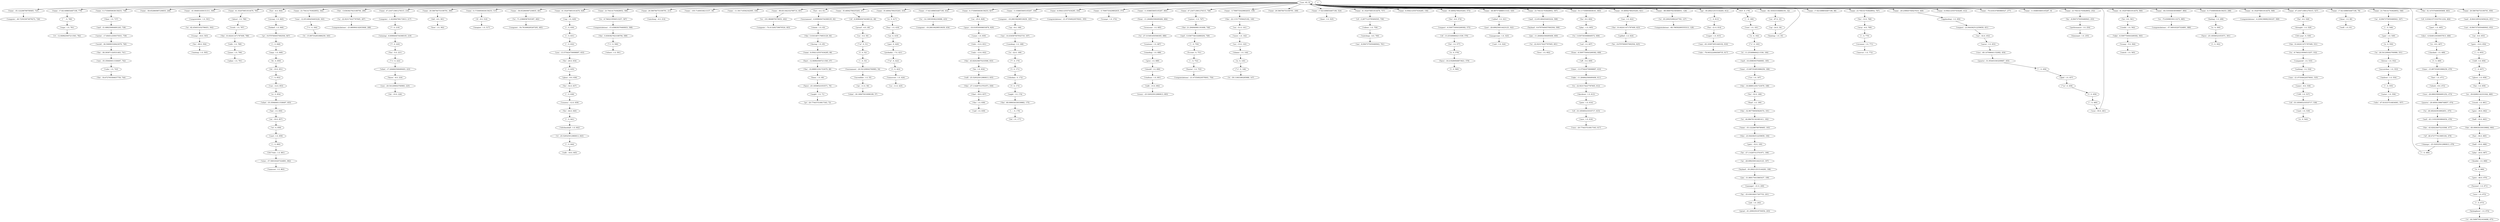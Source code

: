 strict digraph "" {
"(\"'s\", 0, 344)";
"('as', -28.699250014423125, 197)";
"('teamusa', 1.0, 863)";
"('checked', 1.0, 468)";
"('team', -35.122288789789465, 725)";
"('to', -22.923174227787605, 287)";
"('amp', 1.0, 849)";
"('for', -4.0, 574)";
"('to', -44.884761341681411, 192)";
"('to', -75.63098330113273, 885)";
"('rico', -49.147098441152082, 454)";
"('davidson', 1.0, 613)";
"('this', -27.114287513701971, 836)";
"('jones', 1.0, 790)";
"('.', 0, 632)";
"('team', 17.821498654467106, 779)";
"('on', -25.0, 828)";
"('in', -39.82892142331044, 660)";
"('team', 0.17356950638158253, 736)";
"('so', -5.0, 50)";
"('jim', -31.869175015865437, 199)";
"('it', -11.253496664211536, 184)";
"('.', 0, 180)";
"('he', -9.6797000057692504, 625)";
"('team', -58.652860987236835, 246)";
"('the', -60.099030339339862, 175)";
"('to', -93.200252992247783, 127)";
"('fun', -5.0, 221)";
"('to', -40.492443918902651, 475)";
"('ball', -16.0, 663)";
"('espn', 1.0, 781)";
"('team', -41.004931839151311, 500)";
"('team', 41.352070851914476, 785)";
"('best', -12.849625007211563, 67)";
"('gets', -14.0, 654)";
"('last', 1.0, 471)";
"('only', -13.0, 832)";
"('congrats', -1.422064766172813, 217)";
"('the', -16.688912301723079, 68)";
"('rico', -26.688259064691252, 473)";
"('looked', 1.0, 846)";
"('you', -20.541209043760983, 225)";
"('bat', 1.0, 856)";
"(\"'m\", 0, 422)";
"('probably', -7.0, 421)";
"('wins', -57.569163207324891, 862)";
"('but', -6.0, 844)";
"('team', 23.704141703828952, 342)";
"('the', -5.8363827923188794, 286)";
"(\"'s\", 0, 146)";
"('he', -27.114287513701971, 196)";
"('team', 47.234713901276315, 216)";
"('team', 29.586784753190791, 360)";
"('congrats', -74.413292739670524, 403)";
"('nothing', 1.0, 534)";
"('usa', 63, 0)";
"('of', -6.6096404744368122, 48)";
"('lot', 1.0, 577)";
"('team', 0.17356950638158253, 515)";
"('congrats', -54.761808285267293, 483)";
"('and', -31.688259064691245, 738)";
"('team', -58.652860987236835, 481)";
"('should', 1.0, 690)";
"('dominant', 1.0, 255)";
"('the', -43.820236075233566, 833)";
"('and', -43.110323830864054, 476)";
"('team', -29.239645740427619, 449)";
"('";
"('for', -20.0, 634)";
"('know', -8.0, 224)";
"('the', -16.688912301723079, 188)";
"('what', -35.359400011538497, 855)";
"('some', 1.0, 830)";
"('and', -16.45883937646083, 185)";
"('team', 23.704141703828952, 586)";
"('great', -61.209025018750054, 203)";
"('rout', 1.0, 181)";
"('rt', -12.849625007211563, 782)";
"('gets', -46.0, 670)";
"('team', 29.586784753190791, 213)";
"('also', -4.9248125036057813, 466)";
"('manager', -21.0, 200)";
"('pete', 1.0, 614)";
"('gets', -32.0, 195)";
"('i', 0, 580)";
"('team', -105.71400538213157, 36)";
"('?', 0, 220)";
"('team', -11.591716592342095, 336)";
"('play', -1.0, 605)";
"('that', -36.0, 837)";
"('";
"('time', -15.897352853986259, 470)";
"(';', 0, 848)";
"('on', -31.0, 141)";
"('buy', 1.0, 418)";
"('the', -22.115177056425182, 140)";
"('congratulations', -21.073549220576041, 754)";
"('up', -24.0, 34)";
"('congratulations', -21.073549220576041, 355)";
"(')', 0, 171)";
"('congrats', -18.266194298518439, 165)";
"('might', 1.0, 71)";
"(',', 0, 548)";
"('?', 0, 170)";
"('was', -12.651484454403228, 343)";
"(',', 0, 750)";
"('double', 1.0, 668)";
"('and', -8.8441295323456224, 651)";
"('2017wbc', 1.0, 861)";
"('108', 1.0, 537)";
"('by', -8.0947375050480943, 253)";
"('i', 0, 302)";
"('team', -99.831362332769714, 401)";
"('watching', -4.0, 760)";
"('trumps', 1.0, 374)";
"('but', -4.0, 61)";
"('241-year', 0, 530)";
"('adam', 1.0, 791)";
"('years', -9.0, 536)";
"('mvp', -6.0, 769)";
"('jim', -11.264662506490406, 600)";
"('was', -21.073549220576041, 535)";
"('play', -20.0, 667)";
"('an', -11.0, 56)";
"('pair', 1.0, 549)";
"('team', 35.46942780255263, 47)";
"('country', -12.0, 639)";
"('-', 0, 480)";
"('vatt', 1.0, 324)";
"('mlb', -15.0, 692)";
"('just', -28.699250014423125, 322)";
"('a', 0, 540)";
"('a', 0, 182)";
"(\"'s\", 0, 222)";
"('(', 0, 173)";
"('fun', -21.0, 814)";
"('for', -12.0, 768)";
"('then', 1.0, 737)";
"('me', -14.434587507932719, 167)";
"('done', 1.0, 80)";
"('won', -50.0, 461)";
"('sad', 1.0, 839)";
"('as', -8.0947375050480943, 547)";
"('is', -8.0, 467)";
"('team', 35.46942780255263, 416)";
"('off', -5.0, 609)";
"('.', 0, 460)";
"(\"'s\", 0, 183)";
"('snl', 1.0, 607)";
"('so', -11.0, 425)";
"('it', -15.897352853986259, 345)";
"('about', 1.0, 786)";
"('&', 0, 850)";
"('eric', 1.0, 672)";
"('winning', -6.6096404744368105, 219)";
"('team', 17.821498654467106, 432)";
"('guys', -16.019550008653876, 829)";
"('of', -46.472777613085164, 478)";
"('i', 0, 52)";
"('leyland', -30.284212515144283, 198)";
"(';', 0, 630)";
"('team', 41.352070851914476, 628)";
"('do', -10.0, 226)";
"('out', -8.0947375050480943, 652)";
"('if', -9.0, 516)";
"('ovations', 1.0, 687)";
"('incredible', 1.0, 55)";
"('a', 0, 300)";
"('stroman', 1.0, 771)";
"('will', -25.529325012980813, 835)";
"('i', 0, 469)";
"('for', -44.0, 640)";
"('1st', 1.0, 187)";
"('title', -12.0, 831)";
"('.', 0, 53)";
"('the', -60.099030339339862, 664)";
"('a', 0, 669)";
"('team', -82.183433184684191, 32)";
"('truth', 1.0, 787)";
"('by', -35.039100017307753, 201)";
"('part', 1.0, 465)";
"('team', 6.0562125557434285, 354)";
"('";
"('whole', 1.0, 63)";
"('applauding', 1.0, 450)";
"('trump', -18.0, 503)";
"('team', -5.7090735429802635, 373)";
"('team', 0.17356950638158253, 827)";
"('team', 11.938855605105267, 683)";
"('wbcbaseball', 1.0, 642)";
"('to', -27.315491650566365, 686)";
"('the', -54.672765584637759, 744)";
"('team', 47.234713901276315, 746)";
"('leyland', -9.6797000057692504, 599)";
"('earns', 1.0, 453)";
"('team', 6.0562125557434285, 66)";
"('team', 29.586784753190791, 208)";
"('imagine', 1.0, 517)";
"('team', 17.821498654467106, 524)";
"('but', -36.0, 665)";
"('have', -25.18506523353571, 70)";
"('the', 10.442411471787409, 788)";
"('for', 4.0, 528)";
"('you', -13.575424759098897, 633)";
"(',', 0, 655)";
"('what', -30.189475010096189, 57)";
"('wait', 1.0, 539)";
"('buster', 1.0, 753)";
"('tournament', -6.6096404744368105, 62)";
"('was', -63.183873051440102, 816)";
"('eagle', 1.0, 174)";
"('everyone', 1.0, 685)";
"('the', -38.393971320531463, 741)";
"('tomorrow', 1.0, 424)";
"('team', -5.7090735429802635, 139)";
"('strong', 1.0, 845)";
"('the', 21.294940981191608, 748)";
"('team', 6.0562125557434285, 156)";
"('waiting', 1.0, 505)";
"('.', 0, 638)";
"('watching', -4.0, 214)";
"('this', -23.944362512259659, 194)";
"('feeling', 1.0, 299)";
"('respect', -23.944362512259659, 451)";
"('and', -5.0367746102880204, 749)";
"('.', 0, 657)";
"('w/', 0, 858)";
"('congratulations', -68.798582895555313, 128)";
"('team', 41.352070851914476, 757)";
"('team', 35.46942780255263, 573)";
"('beating', 1.0, 35)";
"('stuck', 1.0, 661)";
"('for', 8.0, 604)";
"('have', -25.18506523353571, 301)";
"('pr', -9.6797000057692504, 847)";
"('andrew', 1.0, 554)";
"('wbc', -78.945222084569735, 817)";
"('team', -46.887574888513143, 320)";
"('tho', 1.0, 838)";
"('of', 0.034215715337911234, 464)";
"('a', 0, 550)";
"('no', -13.0, 143)";
"('were', 1.0, 142)";
"('team', 23.704141703828952, 597)";
"('win', -35.359400011538497, 742)";
"(';', 0, 770)";
"('time', -13.575424759098897, 610)";
"('/chicken', 0, 172)";
"('a', 0, 417)";
"('i', 0, 423)";
"('what', -17.264662506490403, 223)";
"('team', 11.938855605105267, 164)";
"('for', 0.0, 561)";
"('entire', -1.0, 747)";
"(',', 0, 752)";
"('to', -9.7462219594513257, 532)";
"('videos', 1.0, 759)";
"('glove', 1.0, 658)";
"('team', -88.066076234046051, 126)";
"('masgersian', 1.0, 323)";
"('team', 35.46942780255263, 621)";
"('team', -35.122288789789465, 193)";
"('run', -12.0, 853)";
"(';', 0, 631)";
"('during', 1.0, 65)";
"('!', 0, 218)";
"(\"'s\", 0, 590)";
"('congratulations', -4.2294196882304167, 569)";
"('to', -22.923174227787605, 601)";
"('it', -39.11663380285988, 147)";
"('is', -22.0, 169)";
"('congratulations', -57.569163207324891, 886)";
"('congrats', -40.725033674979272, 726)";
"('the', 5.0161467170853129, 64)";
"('a', 0, 854)";
"('and', -12.651484454403224, 598)";
"('``', 0, 780)";
"('does', 1.0, 525)";
"('job', 1.0, 202)";
"('still', 1.0, 656)";
"('go', -30.284212515144283, 812)";
"('where', 1.0, 591)";
"('rt', -25.529325012980813, 643)";
"('team', 53.117356950638161, 603)";
"('mccutchen', 1.0, 553)";
"('glory', -9.0, 636)";
"('me', -8.0947375050480943, 761)";
"('congratulate', 1.0, 501)";
"('credit', 1.0, 562)";
"('up', -8.0, 166)";
"('have', -18.219280948873621, 579)";
"('team', 23.704141703828952, 767)";
"('performance', 1.0, 254)";
"('mlb', -18.0, 645)";
"('b-craw', 0, 751)";
"('cubs', 1.0, 743)";
"('puerto', -29.495613986748857, 474)";
"('team', 17.821498654467106, 88)";
"('take', -6.5097750043269382, 563)";
"('dr', -10.0, 851)";
"('well', 1.0, 81)";
"('lol', 1.0, 177)";
"('congratulations', -23.880904142633646, 288)";
"('the', 32.147470490595808, 463)";
"('ball', -19.0, 666)";
"('team', 23.704141703828952, 252)";
"('drought', 1.0, 529)";
"('for', -32.0, 637)";
"('series', -17.604512509375031, 739)";
"('team', 6.0562125557434285, 412)";
"('to', -101.9848878378053, 402)";
"('...', 0, 176)";
"('called', 1.0, 321)";
"('tea', 1.0, 622)";
"('nice', 1.0, 616)";
"('standing', 1.0, 688)";
"('.', 0, 635)";
"('did', -4.0, 361)";
"('to', -9.7462219594513257, 587)";
"('from', -6.5097750043269382, 608)";
"('rt', -44.548875021634686, 675)";
"('na', 0, 419)";
"('";
"('team', -70.418147085960527, 277)";
"('team', 11.938855605105267, 8)";
"('time', -15.897352853986259, 186)";
"('for', -68.0, 504)";
"('of', -33.185065233535717, 615)";
"('champs', -25.529325012980813, 479)";
"('team', 47.234713901276315, 527)";
"('team', 41.352070851914476, 560)";
"('proud', -4.0, 49)";
"('team', 0.17356950638158253, 298)";
"('of', -33.185065233535717, 538)";
"(\"'m\", 0, 51)";
"('the', -32.967706565829374, 191)";
"('on', -67.0, 33)";
"('for', -32.0, 189)";
"('from', -11.264662506490406, 684)";
"('congrats', -18.266194298518439, 434)";
"('of', -3.2877123795494505, 758)";
"('shame', 1.0, 144)";
"('gets', -30.0, 662)";
"('be', 1.0, 834)";
"('been', 1.0, 69)";
"('to', -62.454031032796451, 502)";
"('rep', 1.0, 629)";
"('love', 1.0, 602)";
"('team', -64.535504036598667, 884)";
"('8-0', 0, 179)";
"('trump', -5.0, 564)";
"('a', 0, 578)";
"('at', -16.0, 857)";
"('my', -32.0, 452)";
"('the', 10.442411471787409, 623)";
"('team', 41.352070851914476, 568)";
"('i', 0, 459)";
"('gon', 0, 420)";
"('to', 3.4307303088849572, 606)";
"('the', 10.442411471787409, 531)";
"('.', 0, 852)";
"('team', 23.704141703828952, 546)";
"('tournament', -20.541209043760983, 54)";
"('team', 17.821498654467106, 79)";
"('the', -43.820236075233566, 477)";
"('puerto', -51.954453363209687, 455)";
"('sent', 1.0, 859)";
"('to', -22.923174227787605, 612)";
"('which', -9.0, 472)";
"('stadium', 1.0, 691)";
"(';', 0, 860)";
"('respect', -6.5097750043269382, 575)";
"('a', 0, 145)";
"('an', -6.0, 653)";
"('his', 1.0, 659)";
"(\"'m\", 0, 458)";
"('watch', 1.0, 565)";
"('world', -36.506993328423079, 740)";
"('give', 1.0, 689)";
"('notes', 1.0, 556)";
"('the', -5.8363827923188794, 589)";
"('final', 1.0, 190)";
"('of', -13.253496664211539, 576)";
"('kyleaglaser', 1.0, 674)";
"('how', 1.0, 362)";
"('very', -20.774437510817343, 617)";
"('take', -11.264662506490406, 611)";
"('compared', 1.0, 533)";
"('team', 29.586784753190791, 650)";
"('wbc', -47.810337516834061, 557)";
"('marcus', 1.0, 772)";
"('drives', 1.0, 552)";
"('spilled', 1.0, 624)";
"('.', 0, 456)";
"('pr', -20.774437510817343, 72)";
"('every', -25.529325012980813, 693)";
"(',', 0, 813)";
"('to', -71.23866587835397, 482)";
"('hosmer', 1.0, 671)";
"('tells', 1.0, 789)";
"('glad', 1.0, 457)";
"('to', -14.138539382230086, 433)";
"('in', -26.541209043760986, 551)";
"('cracking', 1.0, 168)";
"('congratulations', -15.458839376460833, 588)";
"('super', 1.0, 815)";
"(\"'s\", 0, 344)" -> "('it', -15.897352853986259, 345)";
"('as', -28.699250014423125, 197)" -> "('leyland', -30.284212515144283, 198)";
"('checked', 1.0, 468)" -> "('i', 0, 469)";
"('team', -35.122288789789465, 725)" -> "('congrats', -40.725033674979272, 726)";
"('to', -22.923174227787605, 287)" -> "('congratulations', -23.880904142633646, 288)";
"('amp', 1.0, 849)" -> "('&', 0, 850)";
"('for', -4.0, 574)" -> "('respect', -6.5097750043269382, 575)";
"('to', -44.884761341681411, 192)" -> "('team', -35.122288789789465, 193)";
"('to', -75.63098330113273, 885)" -> "('congratulations', -57.569163207324891, 886)";
"('rico', -49.147098441152082, 454)" -> "('puerto', -51.954453363209687, 455)";
"('davidson', 1.0, 613)" -> "('pete', 1.0, 614)";
"('this', -27.114287513701971, 836)" -> "('that', -36.0, 837)";
"('jones', 1.0, 790)" -> "('adam', 1.0, 791)";
"('.', 0, 632)" -> "('you', -13.575424759098897, 633)";
"('team', 17.821498654467106, 779)" -> "('``', 0, 780)";
"('on', -25.0, 828)" -> "('guys', -16.019550008653876, 829)";
"('in', -39.82892142331044, 660)" -> "('stuck', 1.0, 661)";
"('team', 0.17356950638158253, 736)" -> "('then', 1.0, 737)";
"('so', -5.0, 50)" -> "(\"'m\", 0, 51)";
"('jim', -31.869175015865437, 199)" -> "('manager', -21.0, 200)";
"('it', -11.253496664211536, 184)" -> "('and', -16.45883937646083, 185)";
"('.', 0, 180)" -> "('rout', 1.0, 181)";
"('the', -60.099030339339862, 175)" -> "('...', 0, 176)";
"('to', -93.200252992247783, 127)" -> "('congratulations', -68.798582895555313, 128)";
"('fun', -5.0, 221)" -> "(\"'s\", 0, 222)";
"('to', -40.492443918902651, 475)" -> "('and', -43.110323830864054, 476)";
"('ball', -16.0, 663)" -> "('the', -60.099030339339862, 664)";
"('espn', 1.0, 781)" -> "('rt', -12.849625007211563, 782)";
"('team', -41.004931839151311, 500)" -> "('congratulate', 1.0, 501)";
"('team', 41.352070851914476, 785)" -> "('about', 1.0, 786)";
"('best', -12.849625007211563, 67)" -> "('the', -16.688912301723079, 68)";
"('gets', -14.0, 654)" -> "(',', 0, 655)";
"('last', 1.0, 471)" -> "('which', -9.0, 472)";
"('only', -13.0, 832)" -> "('the', -43.820236075233566, 833)";
"('congrats', -1.422064766172813, 217)" -> "('!', 0, 218)";
"('the', -16.688912301723079, 68)" -> "('been', 1.0, 69)";
"('rico', -26.688259064691252, 473)" -> "('puerto', -29.495613986748857, 474)";
"('looked', 1.0, 846)" -> "('pr', -9.6797000057692504, 847)";
"('you', -20.541209043760983, 225)" -> "('do', -10.0, 226)";
"('bat', 1.0, 856)" -> "('at', -16.0, 857)";
"(\"'m\", 0, 422)" -> "('i', 0, 423)";
"('probably', -7.0, 421)" -> "(\"'m\", 0, 422)";
"('wins', -57.569163207324891, 862)" -> "('teamusa', 1.0, 863)";
"('but', -6.0, 844)" -> "('strong', 1.0, 845)";
"('team', 23.704141703828952, 342)" -> "('was', -12.651484454403228, 343)";
"('the', -5.8363827923188794, 286)" -> "('to', -22.923174227787605, 287)";
"(\"'s\", 0, 146)" -> "('it', -39.11663380285988, 147)";
"('he', -27.114287513701971, 196)" -> "('as', -28.699250014423125, 197)";
"('team', 47.234713901276315, 216)" -> "('congrats', -1.422064766172813, 217)";
"('team', 29.586784753190791, 360)" -> "('did', -4.0, 361)";
"('nothing', 1.0, 534)" -> "('was', -21.073549220576041, 535)";
"('usa', 63, 0)" -> "('team', 47.234713901276315, 216)";
"('usa', 63, 0)" -> "('team', 29.586784753190791, 360)";
"('usa', 63, 0)" -> "('team', -88.066076234046051, 126)";
"('usa', 63, 0)" -> "('team', 6.0562125557434285, 156)";
"('usa', 63, 0)" -> "('team', 41.352070851914476, 757)";
"('usa', 63, 0)" -> "('team', 11.938855605105267, 8)";
"('usa', 63, 0)" -> "('team', 11.938855605105267, 683)";
"('usa', 63, 0)" -> "('team', 35.46942780255263, 621)";
"('usa', 63, 0)" -> "('team', 41.352070851914476, 628)";
"('usa', 63, 0)" -> "('team', 0.17356950638158253, 515)";
"('usa', 63, 0)" -> "('team', -64.535504036598667, 884)";
"('usa', 63, 0)" -> "('team', -58.652860987236835, 481)";
"('usa', 63, 0)" -> "('but', -6.0, 844)";
"('usa', 63, 0)" -> "('team', 17.821498654467106, 779)";
"('usa', 63, 0)" -> "('team', -99.831362332769714, 401)";
"('usa', 63, 0)" -> "('team', 53.117356950638161, 603)";
"('usa', 63, 0)" -> "('team', 0.17356950638158253, 736)";
"('usa', 63, 0)" -> "('team', -70.418147085960527, 277)";
"('usa', 63, 0)" -> "('but', -4.0, 61)";
"('usa', 63, 0)" -> "('team', 6.0562125557434285, 412)";
"('usa', 63, 0)" -> "('team', 35.46942780255263, 416)";
"('usa', 63, 0)" -> "('team', -35.122288789789465, 725)";
"('usa', 63, 0)" -> "('8-0', 0, 179)";
"('usa', 63, 0)" -> "('team', -58.652860987236835, 246)";
"('usa', 63, 0)" -> "('team', 23.704141703828952, 586)";
"('usa', 63, 0)" -> "('team', 0.17356950638158253, 298)";
"('usa', 63, 0)" -> "('team', -82.183433184684191, 32)";
"('usa', 63, 0)" -> "('go', -30.284212515144283, 812)";
"('usa', 63, 0)" -> "('team', -29.239645740427619, 449)";
"('usa', 63, 0)" -> "('team', 29.586784753190791, 213)";
"('usa', 63, 0)" -> "('team', 6.0562125557434285, 354)";
"('usa', 63, 0)" -> "('team', 41.352070851914476, 560)";
"('usa', 63, 0)" -> "('team', -41.004931839151311, 500)";
"('usa', 63, 0)" -> "('team', 23.704141703828952, 546)";
"('usa', 63, 0)" -> "('team', 41.352070851914476, 785)";
"('usa', 63, 0)" -> "('team', -5.7090735429802635, 373)";
"('usa', 63, 0)" -> "('team', 17.821498654467106, 524)";
"('usa', 63, 0)" -> "('the', 32.147470490595808, 463)";
"('usa', 63, 0)" -> "('team', 23.704141703828952, 252)";
"('usa', 63, 0)" -> "('team', 11.938855605105267, 164)";
"('usa', 63, 0)" -> "('team', -5.7090735429802635, 139)";
"('usa', 63, 0)" -> "('team', 29.586784753190791, 650)";
"('usa', 63, 0)" -> "('team', 23.704141703828952, 767)";
"('usa', 63, 0)" -> "('team', -105.71400538213157, 36)";
"('usa', 63, 0)" -> "('team', 47.234713901276315, 746)";
"('usa', 63, 0)" -> "('team', 35.46942780255263, 47)";
"('usa', 63, 0)" -> "('team', 35.46942780255263, 573)";
"('usa', 63, 0)" -> "('team', -11.591716592342095, 336)";
"('usa', 63, 0)" -> "('team', -46.887574888513143, 320)";
"('usa', 63, 0)" -> "('team', 23.704141703828952, 597)";
"('usa', 63, 0)" -> "('team', 17.821498654467106, 88)";
"('usa', 63, 0)" -> "('team', 29.586784753190791, 208)";
"('usa', 63, 0)" -> "('team', 41.352070851914476, 568)";
"('usa', 63, 0)" -> "('team', 0.17356950638158253, 827)";
"('usa', 63, 0)" -> "('team', 47.234713901276315, 527)";
"('usa', 63, 0)" -> "('team', 23.704141703828952, 342)";
"('usa', 63, 0)" -> "('the', -5.8363827923188794, 286)";
"('usa', 63, 0)" -> "('team', 17.821498654467106, 79)";
"('usa', 63, 0)" -> "('team', 17.821498654467106, 432)";
"('of', -6.6096404744368122, 48)" -> "('proud', -4.0, 49)";
"('lot', 1.0, 577)" -> "('a', 0, 578)";
"('team', 0.17356950638158253, 515)" -> "('if', -9.0, 516)";
"('and', -31.688259064691245, 738)" -> "('series', -17.604512509375031, 739)";
"('team', -58.652860987236835, 481)" -> "('to', -71.23866587835397, 482)";
"('should', 1.0, 690)" -> "('stadium', 1.0, 691)";
"('the', -43.820236075233566, 833)" -> "('be', 1.0, 834)";
"('and', -43.110323830864054, 476)" -> "('the', -43.820236075233566, 477)";
"('team', -29.239645740427619, 449)" -> "('applauding', 1.0, 450)";
"(':', 0, 644)" -> "('mlb', -18.0, 645)";
"('for', -20.0, 634)" -> "('.', 0, 635)";
"('know', -8.0, 224)" -> "('you', -20.541209043760983, 225)";
"('the', -16.688912301723079, 188)" -> "('for', -32.0, 189)";
"('what', -35.359400011538497, 855)" -> "('bat', 1.0, 856)";
"('some', 1.0, 830)" -> "('title', -12.0, 831)";
"('and', -16.45883937646083, 185)" -> "('time', -15.897352853986259, 186)";
"('team', 23.704141703828952, 586)" -> "('to', -9.7462219594513257, 587)";
"('rout', 1.0, 181)" -> "('a', 0, 182)";
"('gets', -46.0, 670)" -> "('hosmer', 1.0, 671)";
"('team', 29.586784753190791, 213)" -> "('watching', -4.0, 214)";
"('also', -4.9248125036057813, 466)" -> "('is', -8.0, 467)";
"('manager', -21.0, 200)" -> "('by', -35.039100017307753, 201)";
"('pete', 1.0, 614)" -> "('of', -33.185065233535717, 615)";
"('gets', -32.0, 195)" -> "('he', -27.114287513701971, 196)";
"('?', 0, 220)" -> "('fun', -5.0, 221)";
"('play', -1.0, 605)" -> "('to', 3.4307303088849572, 606)";
"('that', -36.0, 837)" -> "('tho', 1.0, 838)";
"(':', 0, 673)" -> "('kyleaglaser', 1.0, 674)";
"('time', -15.897352853986259, 470)" -> "('last', 1.0, 471)";
"(';', 0, 848)" -> "('amp', 1.0, 849)";
"('on', -31.0, 141)" -> "('were', 1.0, 142)";
"('buy', 1.0, 418)" -> "('na', 0, 419)";
"('the', -22.115177056425182, 140)" -> "('on', -31.0, 141)";
"('up', -24.0, 34)" -> "('beating', 1.0, 35)";
"(')', 0, 171)" -> "('/chicken', 0, 172)";
"('congrats', -18.266194298518439, 165)" -> "('up', -8.0, 166)";
"('might', 1.0, 71)" -> "('pr', -20.774437510817343, 72)";
"(',', 0, 548)" -> "('pair', 1.0, 549)";
"('?', 0, 170)" -> "(')', 0, 171)";
"('was', -12.651484454403228, 343)" -> "(\"'s\", 0, 344)";
"(',', 0, 750)" -> "('b-craw', 0, 751)";
"('double', 1.0, 668)" -> "('a', 0, 669)";
"('and', -8.8441295323456224, 651)" -> "('out', -8.0947375050480943, 652)";
"('2017wbc', 1.0, 861)" -> "('wins', -57.569163207324891, 862)";
"('108', 1.0, 537)" -> "('of', -33.185065233535717, 538)";
"('by', -8.0947375050480943, 253)" -> "('performance', 1.0, 254)";
"('team', -99.831362332769714, 401)" -> "('to', -101.9848878378053, 402)";
"('watching', -4.0, 760)" -> "('me', -8.0947375050480943, 761)";
"('but', -4.0, 61)" -> "('tournament', -6.6096404744368105, 62)";
"('241-year', 0, 530)" -> "('the', 10.442411471787409, 531)";
"('years', -9.0, 536)" -> "('108', 1.0, 537)";
"('mvp', -6.0, 769)" -> "(';', 0, 770)";
"('jim', -11.264662506490406, 600)" -> "('to', -22.923174227787605, 601)";
"('was', -21.073549220576041, 535)" -> "('years', -9.0, 536)";
"('play', -20.0, 667)" -> "('double', 1.0, 668)";
"('an', -11.0, 56)" -> "('what', -30.189475010096189, 57)";
"('pair', 1.0, 549)" -> "('a', 0, 550)";
"('team', 35.46942780255263, 47)" -> "('of', -6.6096404744368122, 48)";
"('country', -12.0, 639)" -> "('for', -44.0, 640)";
"('-', 0, 480)" -> "('usa', 63, 0)";
"('mlb', -15.0, 692)" -> "('every', -25.529325012980813, 693)";
"('just', -28.699250014423125, 322)" -> "('masgersian', 1.0, 323)";
"('a', 0, 182)" -> "(\"'s\", 0, 183)";
"(\"'s\", 0, 222)" -> "('what', -17.264662506490403, 223)";
"('(', 0, 173)" -> "('eagle', 1.0, 174)";
"('fun', -21.0, 814)" -> "('super', 1.0, 815)";
"('for', -12.0, 768)" -> "('mvp', -6.0, 769)";
"('then', 1.0, 737)" -> "('and', -31.688259064691245, 738)";
"('me', -14.434587507932719, 167)" -> "('cracking', 1.0, 168)";
"('done', 1.0, 80)" -> "('well', 1.0, 81)";
"('won', -50.0, 461)" -> "('usa', 63, 0)";
"('as', -8.0947375050480943, 547)" -> "(',', 0, 548)";
"('is', -8.0, 467)" -> "('checked', 1.0, 468)";
"('team', 35.46942780255263, 416)" -> "('a', 0, 417)";
"('off', -5.0, 609)" -> "('time', -13.575424759098897, 610)";
"('.', 0, 460)" -> "('won', -50.0, 461)";
"(\"'s\", 0, 183)" -> "('it', -11.253496664211536, 184)";
"('snl', 1.0, 607)" -> "('from', -6.5097750043269382, 608)";
"('about', 1.0, 786)" -> "('truth', 1.0, 787)";
"('&', 0, 850)" -> "('dr', -10.0, 851)";
"('eric', 1.0, 672)" -> "(':', 0, 673)";
"('winning', -6.6096404744368105, 219)" -> "('?', 0, 220)";
"('team', 17.821498654467106, 432)" -> "('to', -14.138539382230086, 433)";
"('guys', -16.019550008653876, 829)" -> "('some', 1.0, 830)";
"('of', -46.472777613085164, 478)" -> "('champs', -25.529325012980813, 479)";
"('i', 0, 52)" -> "('.', 0, 53)";
"('leyland', -30.284212515144283, 198)" -> "('jim', -31.869175015865437, 199)";
"(';', 0, 630)" -> "(';', 0, 631)";
"('team', 41.352070851914476, 628)" -> "('rep', 1.0, 629)";
"('out', -8.0947375050480943, 652)" -> "('an', -6.0, 653)";
"('if', -9.0, 516)" -> "('imagine', 1.0, 517)";
"('ovations', 1.0, 687)" -> "('standing', 1.0, 688)";
"('incredible', 1.0, 55)" -> "('an', -11.0, 56)";
"('a', 0, 300)" -> "('have', -25.18506523353571, 301)";
"('stroman', 1.0, 771)" -> "('marcus', 1.0, 772)";
"('will', -25.529325012980813, 835)" -> "('this', -27.114287513701971, 836)";
"('i', 0, 469)" -> "('time', -15.897352853986259, 470)";
"('for', -44.0, 640)" -> "(':', 0, 641)";
"('1st', 1.0, 187)" -> "('the', -16.688912301723079, 188)";
"('title', -12.0, 831)" -> "('only', -13.0, 832)";
"('.', 0, 53)" -> "('tournament', -20.541209043760983, 54)";
"('the', -60.099030339339862, 664)" -> "('but', -36.0, 665)";
"('a', 0, 669)" -> "('gets', -46.0, 670)";
"('team', -82.183433184684191, 32)" -> "('on', -67.0, 33)";
"('truth', 1.0, 787)" -> "('the', 10.442411471787409, 788)";
"('by', -35.039100017307753, 201)" -> "('job', 1.0, 202)";
"('part', 1.0, 465)" -> "('also', -4.9248125036057813, 466)";
"('team', 6.0562125557434285, 354)" -> "('congratulations', -21.073549220576041, 355)";
"(':', 0, 641)" -> "('wbcbaseball', 1.0, 642)";
"('whole', 1.0, 63)" -> "('the', 5.0161467170853129, 64)";
"('applauding', 1.0, 450)" -> "('respect', -23.944362512259659, 451)";
"('trump', -18.0, 503)" -> "('for', -68.0, 504)";
"('team', -5.7090735429802635, 373)" -> "('trumps', 1.0, 374)";
"('team', 0.17356950638158253, 827)" -> "('on', -25.0, 828)";
"('team', 11.938855605105267, 683)" -> "('from', -11.264662506490406, 684)";
"('wbcbaseball', 1.0, 642)" -> "('rt', -25.529325012980813, 643)";
"('to', -27.315491650566365, 686)" -> "('ovations', 1.0, 687)";
"('team', 47.234713901276315, 746)" -> "('entire', -1.0, 747)";
"('leyland', -9.6797000057692504, 599)" -> "('jim', -11.264662506490406, 600)";
"('earns', 1.0, 453)" -> "('rico', -49.147098441152082, 454)";
"('team', 6.0562125557434285, 66)" -> "('best', -12.849625007211563, 67)";
"('team', 17.821498654467106, 524)" -> "('does', 1.0, 525)";
"('but', -36.0, 665)" -> "('ball', -19.0, 666)";
"('have', -25.18506523353571, 70)" -> "('might', 1.0, 71)";
"('the', 10.442411471787409, 788)" -> "('tells', 1.0, 789)";
"('for', 4.0, 528)" -> "('drought', 1.0, 529)";
"('you', -13.575424759098897, 633)" -> "('for', -20.0, 634)";
"(',', 0, 655)" -> "('still', 1.0, 656)";
"('wait', 1.0, 539)" -> "('a', 0, 540)";
"('buster', 1.0, 753)" -> "('congratulations', -21.073549220576041, 754)";
"('tournament', -6.6096404744368105, 62)" -> "('whole', 1.0, 63)";
"('was', -63.183873051440102, 816)" -> "('wbc', -78.945222084569735, 817)";
"('eagle', 1.0, 174)" -> "('the', -60.099030339339862, 175)";
"('everyone', 1.0, 685)" -> "('to', -27.315491650566365, 686)";
"('the', -38.393971320531463, 741)" -> "('win', -35.359400011538497, 742)";
"('tomorrow', 1.0, 424)" -> "('so', -11.0, 425)";
"('team', -5.7090735429802635, 139)" -> "('the', -22.115177056425182, 140)";
"('strong', 1.0, 845)" -> "('looked', 1.0, 846)";
"('the', 21.294940981191608, 748)" -> "('and', -5.0367746102880204, 749)";
"('.', 0, 638)" -> "('country', -12.0, 639)";
"('this', -23.944362512259659, 194)" -> "('gets', -32.0, 195)";
"('feeling', 1.0, 299)" -> "('a', 0, 300)";
"('respect', -23.944362512259659, 451)" -> "('my', -32.0, 452)";
"('and', -5.0367746102880204, 749)" -> "(',', 0, 750)";
"('.', 0, 657)" -> "('glove', 1.0, 658)";
"('w/', 0, 858)" -> "('sent', 1.0, 859)";
"('team', 41.352070851914476, 757)" -> "('of', -3.2877123795494505, 758)";
"('team', 35.46942780255263, 573)" -> "('for', -4.0, 574)";
"('beating', 1.0, 35)" -> "('usa', 63, 0)";
"('stuck', 1.0, 661)" -> "('gets', -30.0, 662)";
"('for', 8.0, 604)" -> "('play', -1.0, 605)";
"('have', -25.18506523353571, 301)" -> "('i', 0, 302)";
"('pr', -9.6797000057692504, 847)" -> "(';', 0, 848)";
"('andrew', 1.0, 554)" -> "(':', 0, 555)";
"('team', -46.887574888513143, 320)" -> "('called', 1.0, 321)";
"('tho', 1.0, 838)" -> "('sad', 1.0, 839)";
"('of', 0.034215715337911234, 464)" -> "('part', 1.0, 465)";
"('a', 0, 550)" -> "('in', -26.541209043760986, 551)";
"('no', -13.0, 143)" -> "('shame', 1.0, 144)";
"('were', 1.0, 142)" -> "('no', -13.0, 143)";
"('team', 23.704141703828952, 597)" -> "('and', -12.651484454403224, 598)";
"('win', -35.359400011538497, 742)" -> "('cubs', 1.0, 743)";
"(';', 0, 770)" -> "('stroman', 1.0, 771)";
"('time', -13.575424759098897, 610)" -> "('take', -11.264662506490406, 611)";
"('/chicken', 0, 172)" -> "('(', 0, 173)";
"('a', 0, 417)" -> "('buy', 1.0, 418)";
"('i', 0, 423)" -> "('tomorrow', 1.0, 424)";
"('what', -17.264662506490403, 223)" -> "('know', -8.0, 224)";
"('team', 11.938855605105267, 164)" -> "('congrats', -18.266194298518439, 165)";
"('for', 0.0, 561)" -> "('credit', 1.0, 562)";
"('entire', -1.0, 747)" -> "('the', 21.294940981191608, 748)";
"(',', 0, 752)" -> "('buster', 1.0, 753)";
"('to', -9.7462219594513257, 532)" -> "('compared', 1.0, 533)";
"('videos', 1.0, 759)" -> "('watching', -4.0, 760)";
"('glove', 1.0, 658)" -> "('his', 1.0, 659)";
"('team', -88.066076234046051, 126)" -> "('to', -93.200252992247783, 127)";
"('masgersian', 1.0, 323)" -> "('vatt', 1.0, 324)";
"('team', 35.46942780255263, 621)" -> "('tea', 1.0, 622)";
"('team', -35.122288789789465, 193)" -> "('this', -23.944362512259659, 194)";
"('run', -12.0, 853)" -> "('a', 0, 854)";
"(';', 0, 631)" -> "('.', 0, 632)";
"('during', 1.0, 65)" -> "('team', 6.0562125557434285, 66)";
"('!', 0, 218)" -> "('winning', -6.6096404744368105, 219)";
"(\"'s\", 0, 590)" -> "('where', 1.0, 591)";
"('to', -22.923174227787605, 601)" -> "('love', 1.0, 602)";
"('is', -22.0, 169)" -> "('?', 0, 170)";
"('the', 5.0161467170853129, 64)" -> "('during', 1.0, 65)";
"('a', 0, 854)" -> "('what', -35.359400011538497, 855)";
"('and', -12.651484454403224, 598)" -> "('leyland', -9.6797000057692504, 599)";
"('``', 0, 780)" -> "('espn', 1.0, 781)";
"('job', 1.0, 202)" -> "('great', -61.209025018750054, 203)";
"('still', 1.0, 656)" -> "('.', 0, 657)";
"('go', -30.284212515144283, 812)" -> "(',', 0, 813)";
"('rt', -25.529325012980813, 643)" -> "(':', 0, 644)";
"('team', 53.117356950638161, 603)" -> "('for', 8.0, 604)";
"('mccutchen', 1.0, 553)" -> "('andrew', 1.0, 554)";
"('glory', -9.0, 636)" -> "('for', -32.0, 637)";
"('congratulate', 1.0, 501)" -> "('to', -62.454031032796451, 502)";
"('credit', 1.0, 562)" -> "('take', -6.5097750043269382, 563)";
"('up', -8.0, 166)" -> "('me', -14.434587507932719, 167)";
"('have', -18.219280948873621, 579)" -> "('i', 0, 580)";
"('team', 23.704141703828952, 767)" -> "('for', -12.0, 768)";
"('performance', 1.0, 254)" -> "('dominant', 1.0, 255)";
"('b-craw', 0, 751)" -> "(',', 0, 752)";
"('cubs', 1.0, 743)" -> "('the', -54.672765584637759, 744)";
"('puerto', -29.495613986748857, 474)" -> "('to', -40.492443918902651, 475)";
"('take', -6.5097750043269382, 563)" -> "('trump', -5.0, 564)";
"('dr', -10.0, 851)" -> "('.', 0, 852)";
"('the', 32.147470490595808, 463)" -> "('of', 0.034215715337911234, 464)";
"('ball', -19.0, 666)" -> "('play', -20.0, 667)";
"('team', 23.704141703828952, 252)" -> "('by', -8.0947375050480943, 253)";
"('drought', 1.0, 529)" -> "('241-year', 0, 530)";
"('for', -32.0, 637)" -> "('.', 0, 638)";
"('series', -17.604512509375031, 739)" -> "('world', -36.506993328423079, 740)";
"('to', -101.9848878378053, 402)" -> "('congrats', -74.413292739670524, 403)";
"('...', 0, 176)" -> "('lol', 1.0, 177)";
"('called', 1.0, 321)" -> "('just', -28.699250014423125, 322)";
"('tea', 1.0, 622)" -> "('the', 10.442411471787409, 623)";
"('nice', 1.0, 616)" -> "('very', -20.774437510817343, 617)";
"('standing', 1.0, 688)" -> "('give', 1.0, 689)";
"('.', 0, 635)" -> "('glory', -9.0, 636)";
"('did', -4.0, 361)" -> "('how', 1.0, 362)";
"('to', -9.7462219594513257, 587)" -> "('congratulations', -15.458839376460833, 588)";
"('from', -6.5097750043269382, 608)" -> "('off', -5.0, 609)";
"('na', 0, 419)" -> "('gon', 0, 420)";
"(':', 0, 555)" -> "('notes', 1.0, 556)";
"('time', -15.897352853986259, 186)" -> "('1st', 1.0, 187)";
"('for', -68.0, 504)" -> "('waiting', 1.0, 505)";
"('of', -33.185065233535717, 615)" -> "('nice', 1.0, 616)";
"('champs', -25.529325012980813, 479)" -> "('-', 0, 480)";
"('team', 47.234713901276315, 527)" -> "('for', 4.0, 528)";
"('team', 41.352070851914476, 560)" -> "('for', 0.0, 561)";
"('proud', -4.0, 49)" -> "('so', -5.0, 50)";
"('team', 0.17356950638158253, 298)" -> "('feeling', 1.0, 299)";
"('of', -33.185065233535717, 538)" -> "('wait', 1.0, 539)";
"(\"'m\", 0, 51)" -> "('i', 0, 52)";
"('the', -32.967706565829374, 191)" -> "('to', -44.884761341681411, 192)";
"('on', -67.0, 33)" -> "('up', -24.0, 34)";
"('for', -32.0, 189)" -> "('final', 1.0, 190)";
"('from', -11.264662506490406, 684)" -> "('everyone', 1.0, 685)";
"('of', -3.2877123795494505, 758)" -> "('videos', 1.0, 759)";
"('shame', 1.0, 144)" -> "('a', 0, 145)";
"('gets', -30.0, 662)" -> "('ball', -16.0, 663)";
"('be', 1.0, 834)" -> "('will', -25.529325012980813, 835)";
"('been', 1.0, 69)" -> "('have', -25.18506523353571, 70)";
"('to', -62.454031032796451, 502)" -> "('trump', -18.0, 503)";
"('rep', 1.0, 629)" -> "(';', 0, 630)";
"('team', -64.535504036598667, 884)" -> "('to', -75.63098330113273, 885)";
"('8-0', 0, 179)" -> "('.', 0, 180)";
"('trump', -5.0, 564)" -> "('watch', 1.0, 565)";
"('a', 0, 578)" -> "('have', -18.219280948873621, 579)";
"('at', -16.0, 857)" -> "('w/', 0, 858)";
"('my', -32.0, 452)" -> "('earns', 1.0, 453)";
"('the', 10.442411471787409, 623)" -> "('spilled', 1.0, 624)";
"('team', 41.352070851914476, 568)" -> "('congratulations', -4.2294196882304167, 569)";
"('i', 0, 459)" -> "('.', 0, 460)";
"('gon', 0, 420)" -> "('probably', -7.0, 421)";
"('to', 3.4307303088849572, 606)" -> "('snl', 1.0, 607)";
"('the', 10.442411471787409, 531)" -> "('to', -9.7462219594513257, 532)";
"('.', 0, 852)" -> "('run', -12.0, 853)";
"('team', 23.704141703828952, 546)" -> "('as', -8.0947375050480943, 547)";
"('tournament', -20.541209043760983, 54)" -> "('incredible', 1.0, 55)";
"('team', 17.821498654467106, 79)" -> "('done', 1.0, 80)";
"('the', -43.820236075233566, 477)" -> "('of', -46.472777613085164, 478)";
"('puerto', -51.954453363209687, 455)" -> "('.', 0, 456)";
"('sent', 1.0, 859)" -> "(';', 0, 860)";
"('to', -22.923174227787605, 612)" -> "('davidson', 1.0, 613)";
"('which', -9.0, 472)" -> "('rico', -26.688259064691252, 473)";
"('stadium', 1.0, 691)" -> "('mlb', -15.0, 692)";
"(';', 0, 860)" -> "('2017wbc', 1.0, 861)";
"('respect', -6.5097750043269382, 575)" -> "('of', -13.253496664211539, 576)";
"('a', 0, 145)" -> "(\"'s\", 0, 146)";
"('an', -6.0, 653)" -> "('gets', -14.0, 654)";
"('his', 1.0, 659)" -> "('in', -39.82892142331044, 660)";
"(\"'m\", 0, 458)" -> "('i', 0, 459)";
"('world', -36.506993328423079, 740)" -> "('the', -38.393971320531463, 741)";
"('give', 1.0, 689)" -> "('should', 1.0, 690)";
"('notes', 1.0, 556)" -> "('wbc', -47.810337516834061, 557)";
"('the', -5.8363827923188794, 589)" -> "(\"'s\", 0, 590)";
"('final', 1.0, 190)" -> "('the', -32.967706565829374, 191)";
"('of', -13.253496664211539, 576)" -> "('lot', 1.0, 577)";
"('kyleaglaser', 1.0, 674)" -> "('rt', -44.548875021634686, 675)";
"('take', -11.264662506490406, 611)" -> "('to', -22.923174227787605, 612)";
"('compared', 1.0, 533)" -> "('nothing', 1.0, 534)";
"('team', 29.586784753190791, 650)" -> "('and', -8.8441295323456224, 651)";
"('drives', 1.0, 552)" -> "('mccutchen', 1.0, 553)";
"('spilled', 1.0, 624)" -> "('he', -9.6797000057692504, 625)";
"('.', 0, 456)" -> "('glad', 1.0, 457)";
"(',', 0, 813)" -> "('fun', -21.0, 814)";
"('to', -71.23866587835397, 482)" -> "('congrats', -54.761808285267293, 483)";
"('hosmer', 1.0, 671)" -> "('eric', 1.0, 672)";
"('tells', 1.0, 789)" -> "('jones', 1.0, 790)";
"('glad', 1.0, 457)" -> "(\"'m\", 0, 458)";
"('to', -14.138539382230086, 433)" -> "('congrats', -18.266194298518439, 434)";
"('in', -26.541209043760986, 551)" -> "('drives', 1.0, 552)";
"('cracking', 1.0, 168)" -> "('is', -22.0, 169)";
"('congratulations', -15.458839376460833, 588)" -> "('the', -5.8363827923188794, 589)";
"('super', 1.0, 815)" -> "('was', -63.183873051440102, 816)";
}
